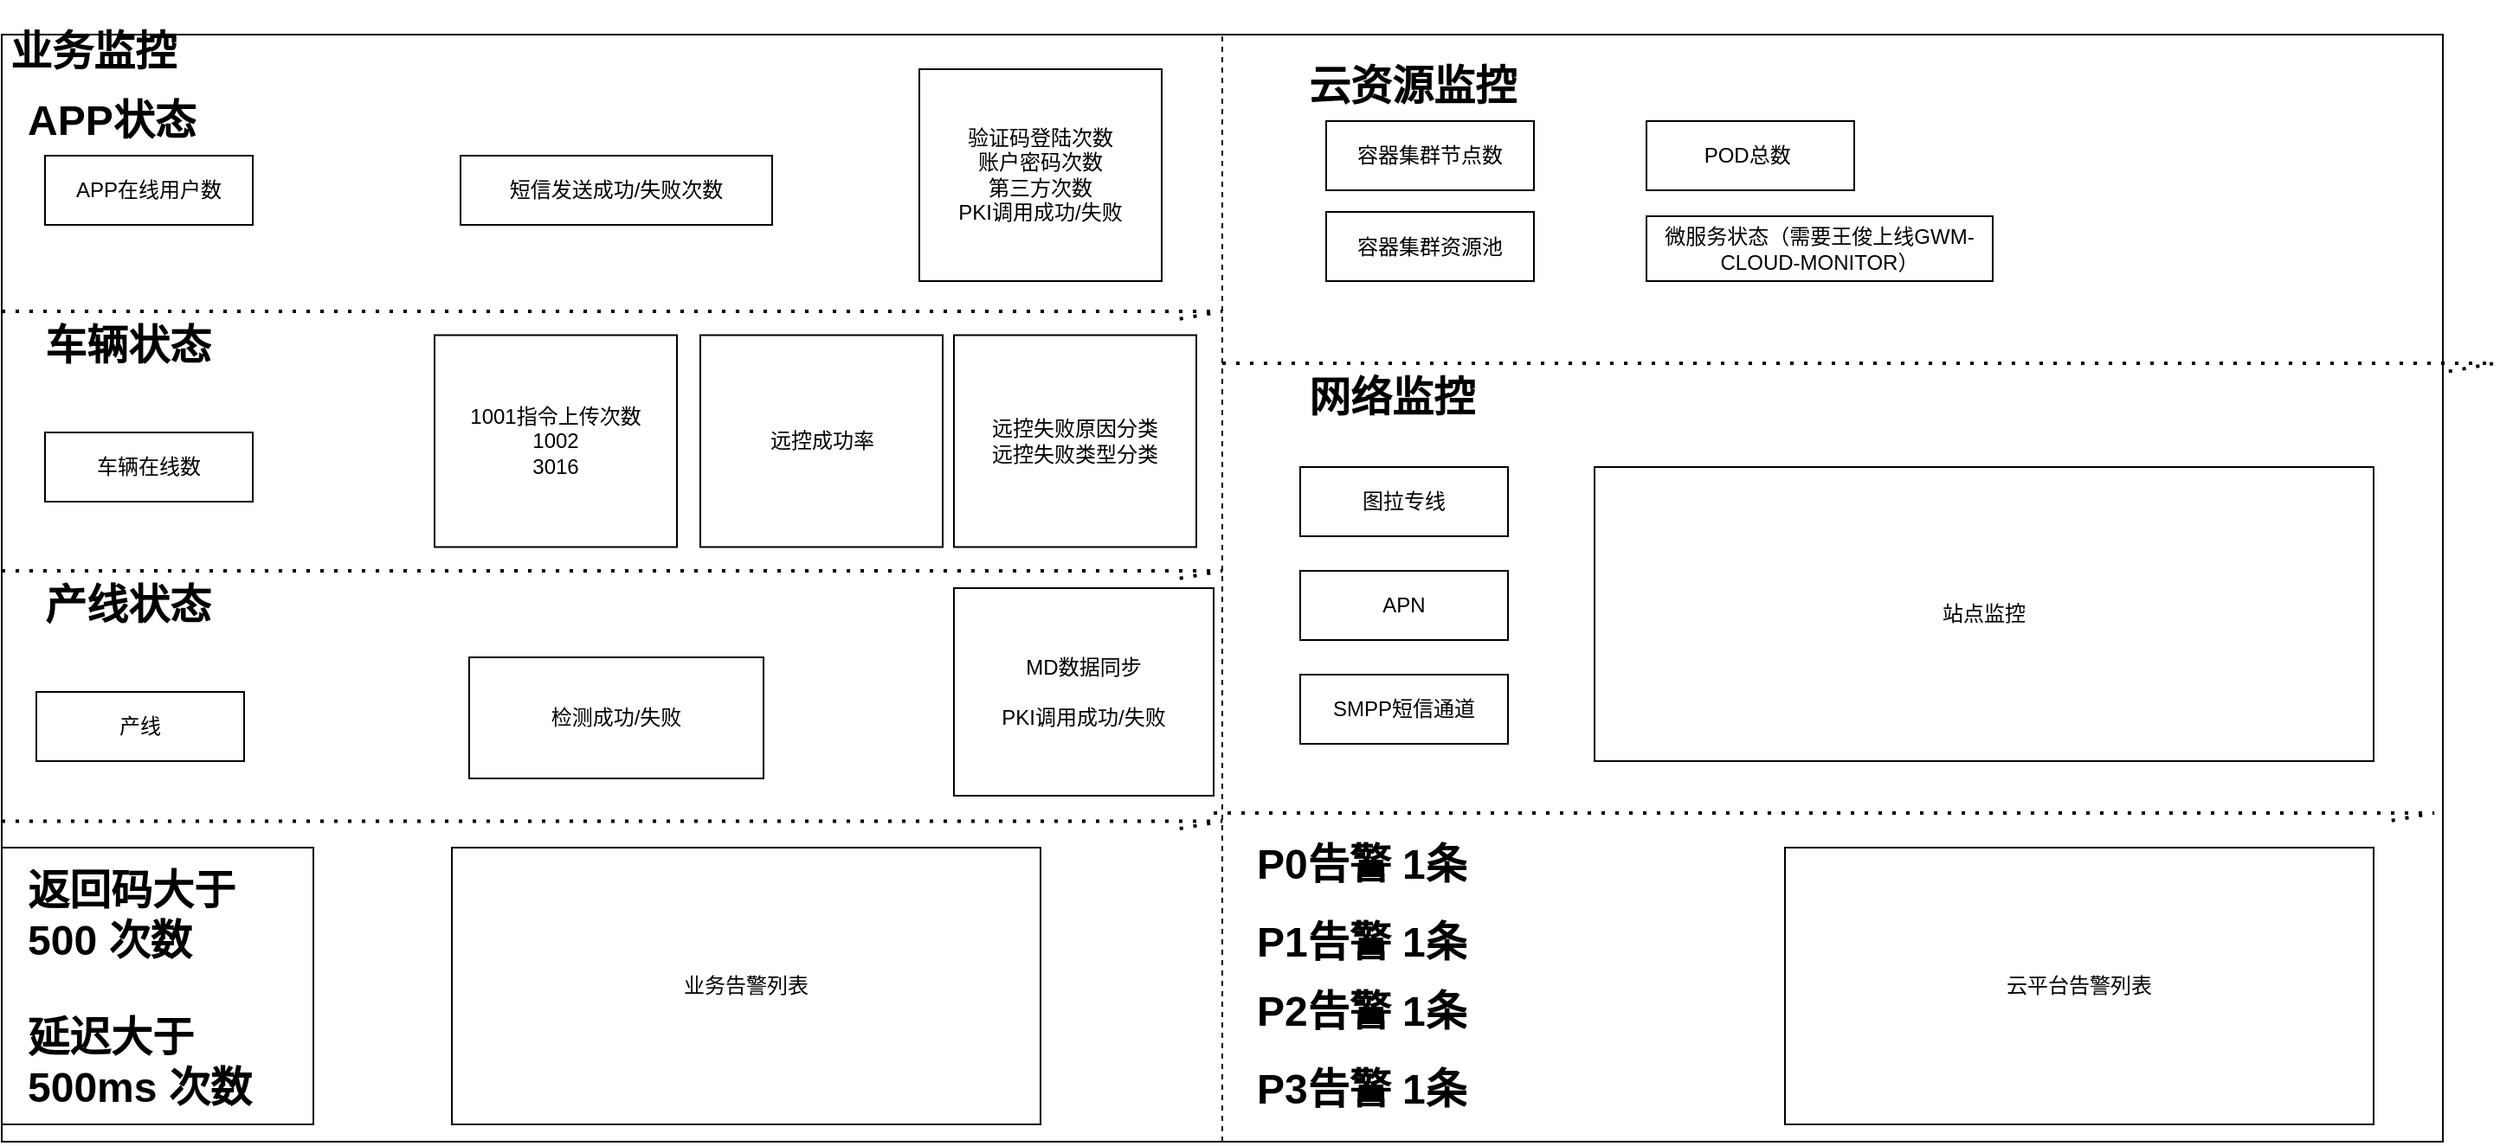 <mxfile version="15.9.4" type="github">
  <diagram id="uuI894Q_dZWisV19ayU7" name="第 1 页">
    <mxGraphModel dx="1422" dy="762" grid="1" gridSize="10" guides="1" tooltips="1" connect="1" arrows="1" fold="1" page="1" pageScale="1" pageWidth="827" pageHeight="1169" math="0" shadow="0">
      <root>
        <mxCell id="0" />
        <mxCell id="1" parent="0" />
        <mxCell id="kqC6SkzN8LWWIlsdUToC-1" value="" style="rounded=0;whiteSpace=wrap;html=1;" parent="1" vertex="1">
          <mxGeometry x="10" y="80" width="1410" height="640" as="geometry" />
        </mxCell>
        <mxCell id="kqC6SkzN8LWWIlsdUToC-4" value="" style="endArrow=none;dashed=1;html=1;rounded=0;entryX=0.5;entryY=0;entryDx=0;entryDy=0;exitX=0.5;exitY=1;exitDx=0;exitDy=0;" parent="1" source="kqC6SkzN8LWWIlsdUToC-1" target="kqC6SkzN8LWWIlsdUToC-1" edge="1">
          <mxGeometry width="50" height="50" relative="1" as="geometry">
            <mxPoint x="745" y="660" as="sourcePoint" />
            <mxPoint x="720" y="370" as="targetPoint" />
          </mxGeometry>
        </mxCell>
        <mxCell id="kqC6SkzN8LWWIlsdUToC-5" value="&lt;h1&gt;云资源监控&lt;/h1&gt;" style="text;html=1;strokeColor=none;fillColor=none;spacing=5;spacingTop=-20;whiteSpace=wrap;overflow=hidden;rounded=0;" parent="1" vertex="1">
          <mxGeometry x="760" y="90" width="150" height="50" as="geometry" />
        </mxCell>
        <mxCell id="kqC6SkzN8LWWIlsdUToC-6" value="容器集群节点数" style="rounded=0;whiteSpace=wrap;html=1;" parent="1" vertex="1">
          <mxGeometry x="775" y="130" width="120" height="40" as="geometry" />
        </mxCell>
        <mxCell id="kqC6SkzN8LWWIlsdUToC-7" value="POD总数&lt;span style=&quot;white-space: pre&quot;&gt; &lt;/span&gt;" style="rounded=0;whiteSpace=wrap;html=1;" parent="1" vertex="1">
          <mxGeometry x="960" y="130" width="120" height="40" as="geometry" />
        </mxCell>
        <mxCell id="kqC6SkzN8LWWIlsdUToC-8" value="&lt;h1&gt;业务监控&lt;/h1&gt;" style="text;html=1;strokeColor=none;fillColor=none;spacing=5;spacingTop=-20;whiteSpace=wrap;overflow=hidden;rounded=0;" parent="1" vertex="1">
          <mxGeometry x="10" y="70" width="150" height="50" as="geometry" />
        </mxCell>
        <mxCell id="kqC6SkzN8LWWIlsdUToC-9" value="容器集群资源池" style="rounded=0;whiteSpace=wrap;html=1;" parent="1" vertex="1">
          <mxGeometry x="775" y="182.5" width="120" height="40" as="geometry" />
        </mxCell>
        <mxCell id="kqC6SkzN8LWWIlsdUToC-11" value="车辆在线数" style="rounded=0;whiteSpace=wrap;html=1;" parent="1" vertex="1">
          <mxGeometry x="35" y="310" width="120" height="40" as="geometry" />
        </mxCell>
        <mxCell id="kqC6SkzN8LWWIlsdUToC-12" value="APP在线用户数" style="rounded=0;whiteSpace=wrap;html=1;" parent="1" vertex="1">
          <mxGeometry x="35" y="150" width="120" height="40" as="geometry" />
        </mxCell>
        <mxCell id="kqC6SkzN8LWWIlsdUToC-13" value="产线" style="rounded=0;whiteSpace=wrap;html=1;" parent="1" vertex="1">
          <mxGeometry x="30" y="460" width="120" height="40" as="geometry" />
        </mxCell>
        <mxCell id="kqC6SkzN8LWWIlsdUToC-15" value="图拉专线" style="rounded=0;whiteSpace=wrap;html=1;" parent="1" vertex="1">
          <mxGeometry x="760" y="330" width="120" height="40" as="geometry" />
        </mxCell>
        <mxCell id="kqC6SkzN8LWWIlsdUToC-16" value="" style="endArrow=none;dashed=1;html=1;dashPattern=1 3;strokeWidth=2;rounded=0;" parent="1" target="kqC6SkzN8LWWIlsdUToC-1" edge="1">
          <mxGeometry width="50" height="50" relative="1" as="geometry">
            <mxPoint x="715" y="270" as="sourcePoint" />
            <mxPoint x="720" y="370" as="targetPoint" />
            <Array as="points">
              <mxPoint x="1450" y="270" />
            </Array>
          </mxGeometry>
        </mxCell>
        <mxCell id="kqC6SkzN8LWWIlsdUToC-17" value="&lt;h1&gt;网络监控&lt;/h1&gt;" style="text;html=1;strokeColor=none;fillColor=none;spacing=5;spacingTop=-20;whiteSpace=wrap;overflow=hidden;rounded=0;" parent="1" vertex="1">
          <mxGeometry x="760" y="270" width="150" height="50" as="geometry" />
        </mxCell>
        <mxCell id="kqC6SkzN8LWWIlsdUToC-19" value="APN" style="rounded=0;whiteSpace=wrap;html=1;" parent="1" vertex="1">
          <mxGeometry x="760" y="390" width="120" height="40" as="geometry" />
        </mxCell>
        <mxCell id="kqC6SkzN8LWWIlsdUToC-20" value="SMPP短信通道" style="rounded=0;whiteSpace=wrap;html=1;" parent="1" vertex="1">
          <mxGeometry x="760" y="450" width="120" height="40" as="geometry" />
        </mxCell>
        <mxCell id="kqC6SkzN8LWWIlsdUToC-23" value="站点监控" style="rounded=0;whiteSpace=wrap;html=1;" parent="1" vertex="1">
          <mxGeometry x="930" y="330" width="450" height="170" as="geometry" />
        </mxCell>
        <mxCell id="kqC6SkzN8LWWIlsdUToC-24" value="" style="rounded=0;whiteSpace=wrap;html=1;" parent="1" vertex="1">
          <mxGeometry x="10" y="550" width="180" height="160" as="geometry" />
        </mxCell>
        <mxCell id="kqC6SkzN8LWWIlsdUToC-25" value="&lt;h1&gt;返回码大于500 次数&lt;/h1&gt;" style="text;html=1;strokeColor=none;fillColor=none;spacing=5;spacingTop=-20;whiteSpace=wrap;overflow=hidden;rounded=0;" parent="1" vertex="1">
          <mxGeometry x="20" y="554.5" width="150" height="65.5" as="geometry" />
        </mxCell>
        <mxCell id="kqC6SkzN8LWWIlsdUToC-26" value="&lt;h1&gt;延迟大于500ms 次数&lt;/h1&gt;" style="text;html=1;strokeColor=none;fillColor=none;spacing=5;spacingTop=-20;whiteSpace=wrap;overflow=hidden;rounded=0;" parent="1" vertex="1">
          <mxGeometry x="20" y="640" width="150" height="60" as="geometry" />
        </mxCell>
        <mxCell id="kqC6SkzN8LWWIlsdUToC-27" value="" style="endArrow=none;dashed=1;html=1;dashPattern=1 3;strokeWidth=2;rounded=0;" parent="1" edge="1">
          <mxGeometry width="50" height="50" relative="1" as="geometry">
            <mxPoint x="10" y="390" as="sourcePoint" />
            <mxPoint x="685" y="395.306" as="targetPoint" />
            <Array as="points">
              <mxPoint x="715" y="390" />
            </Array>
          </mxGeometry>
        </mxCell>
        <mxCell id="kqC6SkzN8LWWIlsdUToC-28" value="&lt;h1&gt;车辆状态&lt;/h1&gt;" style="text;html=1;strokeColor=none;fillColor=none;spacing=5;spacingTop=-20;whiteSpace=wrap;overflow=hidden;rounded=0;" parent="1" vertex="1">
          <mxGeometry x="30" y="240" width="210" height="50" as="geometry" />
        </mxCell>
        <mxCell id="kqC6SkzN8LWWIlsdUToC-30" value="业务告警列表" style="rounded=0;whiteSpace=wrap;html=1;" parent="1" vertex="1">
          <mxGeometry x="270" y="550" width="340" height="160" as="geometry" />
        </mxCell>
        <mxCell id="kqC6SkzN8LWWIlsdUToC-31" value="云平台告警列表" style="rounded=0;whiteSpace=wrap;html=1;" parent="1" vertex="1">
          <mxGeometry x="1040" y="550" width="340" height="160" as="geometry" />
        </mxCell>
        <mxCell id="kqC6SkzN8LWWIlsdUToC-32" value="" style="endArrow=none;dashed=1;html=1;dashPattern=1 3;strokeWidth=2;rounded=0;" parent="1" edge="1">
          <mxGeometry width="50" height="50" relative="1" as="geometry">
            <mxPoint x="710" y="530" as="sourcePoint" />
            <mxPoint x="1385" y="535.306" as="targetPoint" />
            <Array as="points">
              <mxPoint x="1415" y="530" />
            </Array>
          </mxGeometry>
        </mxCell>
        <mxCell id="kqC6SkzN8LWWIlsdUToC-33" value="&lt;h1&gt;P0告警 1条&lt;/h1&gt;" style="text;html=1;strokeColor=none;fillColor=none;spacing=5;spacingTop=-20;whiteSpace=wrap;overflow=hidden;rounded=0;" parent="1" vertex="1">
          <mxGeometry x="730" y="540" width="290" height="40" as="geometry" />
        </mxCell>
        <mxCell id="kqC6SkzN8LWWIlsdUToC-34" value="&lt;h1&gt;P1告警 1条&lt;/h1&gt;" style="text;html=1;strokeColor=none;fillColor=none;spacing=5;spacingTop=-20;whiteSpace=wrap;overflow=hidden;rounded=0;" parent="1" vertex="1">
          <mxGeometry x="730" y="585" width="290" height="40" as="geometry" />
        </mxCell>
        <mxCell id="kqC6SkzN8LWWIlsdUToC-35" value="&lt;h1&gt;P2告警 1条&lt;/h1&gt;" style="text;html=1;strokeColor=none;fillColor=none;spacing=5;spacingTop=-20;whiteSpace=wrap;overflow=hidden;rounded=0;" parent="1" vertex="1">
          <mxGeometry x="730" y="625" width="290" height="40" as="geometry" />
        </mxCell>
        <mxCell id="kqC6SkzN8LWWIlsdUToC-36" value="&lt;h1&gt;P3告警 1条&lt;/h1&gt;" style="text;html=1;strokeColor=none;fillColor=none;spacing=5;spacingTop=-20;whiteSpace=wrap;overflow=hidden;rounded=0;" parent="1" vertex="1">
          <mxGeometry x="730" y="670" width="290" height="40" as="geometry" />
        </mxCell>
        <mxCell id="kqC6SkzN8LWWIlsdUToC-38" value="&lt;h1&gt;&lt;br&gt;&lt;/h1&gt;" style="text;html=1;strokeColor=none;fillColor=none;spacing=5;spacingTop=-20;whiteSpace=wrap;overflow=hidden;rounded=0;" parent="1" vertex="1">
          <mxGeometry x="500" y="100" width="200" height="190" as="geometry" />
        </mxCell>
        <mxCell id="kqC6SkzN8LWWIlsdUToC-41" value="1001指令上传次数&lt;br&gt;1002&lt;br&gt;3016" style="rounded=0;whiteSpace=wrap;html=1;" parent="1" vertex="1">
          <mxGeometry x="260" y="253.75" width="140" height="122.5" as="geometry" />
        </mxCell>
        <mxCell id="kqC6SkzN8LWWIlsdUToC-42" value="验证码登陆次数&lt;br&gt;账户密码次数&lt;br&gt;第三方次数&lt;br&gt;PKI调用成功/失败" style="rounded=0;whiteSpace=wrap;html=1;" parent="1" vertex="1">
          <mxGeometry x="540" y="100" width="140" height="122.5" as="geometry" />
        </mxCell>
        <mxCell id="kqC6SkzN8LWWIlsdUToC-43" value="远控成功率" style="rounded=0;whiteSpace=wrap;html=1;" parent="1" vertex="1">
          <mxGeometry x="413.5" y="253.75" width="140" height="122.5" as="geometry" />
        </mxCell>
        <mxCell id="kqC6SkzN8LWWIlsdUToC-44" value="远控失败原因分类&lt;br&gt;远控失败类型分类" style="rounded=0;whiteSpace=wrap;html=1;" parent="1" vertex="1">
          <mxGeometry x="560" y="253.75" width="140" height="122.5" as="geometry" />
        </mxCell>
        <mxCell id="kqC6SkzN8LWWIlsdUToC-45" value="" style="endArrow=none;dashed=1;html=1;dashPattern=1 3;strokeWidth=2;rounded=0;" parent="1" edge="1">
          <mxGeometry width="50" height="50" relative="1" as="geometry">
            <mxPoint x="10" y="240" as="sourcePoint" />
            <mxPoint x="685" y="245.306" as="targetPoint" />
            <Array as="points">
              <mxPoint x="715" y="240" />
            </Array>
          </mxGeometry>
        </mxCell>
        <mxCell id="kqC6SkzN8LWWIlsdUToC-46" value="微服务状态（需要王俊上线GWM-CLOUD-MONITOR）" style="rounded=0;whiteSpace=wrap;html=1;" parent="1" vertex="1">
          <mxGeometry x="960" y="185" width="200" height="37.5" as="geometry" />
        </mxCell>
        <mxCell id="kqC6SkzN8LWWIlsdUToC-47" value="MD数据同步&lt;br&gt;&lt;br&gt;PKI调用成功/失败" style="rounded=0;whiteSpace=wrap;html=1;" parent="1" vertex="1">
          <mxGeometry x="560" y="400" width="150" height="120" as="geometry" />
        </mxCell>
        <mxCell id="kqC6SkzN8LWWIlsdUToC-52" value="检测成功/失败" style="rounded=0;whiteSpace=wrap;html=1;" parent="1" vertex="1">
          <mxGeometry x="280" y="440" width="170" height="70" as="geometry" />
        </mxCell>
        <mxCell id="kqC6SkzN8LWWIlsdUToC-53" value="" style="endArrow=none;dashed=1;html=1;dashPattern=1 3;strokeWidth=2;rounded=0;" parent="1" edge="1">
          <mxGeometry width="50" height="50" relative="1" as="geometry">
            <mxPoint x="10" y="534.69" as="sourcePoint" />
            <mxPoint x="685.0" y="539.996" as="targetPoint" />
            <Array as="points">
              <mxPoint x="715" y="534.69" />
            </Array>
          </mxGeometry>
        </mxCell>
        <mxCell id="kqC6SkzN8LWWIlsdUToC-55" value="短信发送成功/失败次数" style="rounded=0;whiteSpace=wrap;html=1;" parent="1" vertex="1">
          <mxGeometry x="275" y="150" width="180" height="40" as="geometry" />
        </mxCell>
        <mxCell id="kqC6SkzN8LWWIlsdUToC-56" value="&lt;h1&gt;APP状态&lt;/h1&gt;" style="text;html=1;strokeColor=none;fillColor=none;spacing=5;spacingTop=-20;whiteSpace=wrap;overflow=hidden;rounded=0;" parent="1" vertex="1">
          <mxGeometry x="20" y="110" width="150" height="50" as="geometry" />
        </mxCell>
        <mxCell id="kqC6SkzN8LWWIlsdUToC-57" value="&lt;h1&gt;产线状态&lt;/h1&gt;" style="text;html=1;strokeColor=none;fillColor=none;spacing=5;spacingTop=-20;whiteSpace=wrap;overflow=hidden;rounded=0;" parent="1" vertex="1">
          <mxGeometry x="30" y="390" width="210" height="50" as="geometry" />
        </mxCell>
      </root>
    </mxGraphModel>
  </diagram>
</mxfile>
